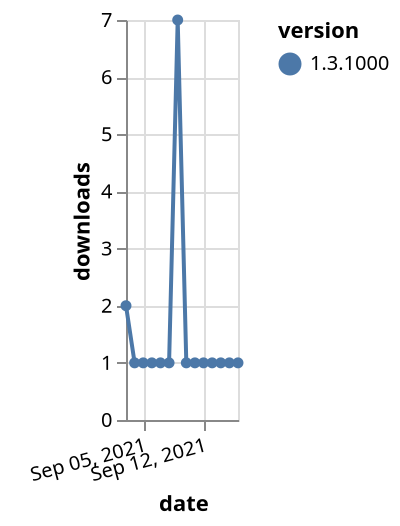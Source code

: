 {"$schema": "https://vega.github.io/schema/vega-lite/v5.json", "description": "A simple bar chart with embedded data.", "data": {"values": [{"date": "2021-09-03", "total": 548, "delta": 2, "version": "1.3.1000"}, {"date": "2021-09-04", "total": 549, "delta": 1, "version": "1.3.1000"}, {"date": "2021-09-05", "total": 550, "delta": 1, "version": "1.3.1000"}, {"date": "2021-09-06", "total": 551, "delta": 1, "version": "1.3.1000"}, {"date": "2021-09-07", "total": 552, "delta": 1, "version": "1.3.1000"}, {"date": "2021-09-08", "total": 553, "delta": 1, "version": "1.3.1000"}, {"date": "2021-09-09", "total": 560, "delta": 7, "version": "1.3.1000"}, {"date": "2021-09-10", "total": 561, "delta": 1, "version": "1.3.1000"}, {"date": "2021-09-11", "total": 562, "delta": 1, "version": "1.3.1000"}, {"date": "2021-09-12", "total": 563, "delta": 1, "version": "1.3.1000"}, {"date": "2021-09-13", "total": 564, "delta": 1, "version": "1.3.1000"}, {"date": "2021-09-14", "total": 565, "delta": 1, "version": "1.3.1000"}, {"date": "2021-09-15", "total": 566, "delta": 1, "version": "1.3.1000"}, {"date": "2021-09-16", "total": 567, "delta": 1, "version": "1.3.1000"}]}, "width": "container", "mark": {"type": "line", "point": {"filled": true}}, "encoding": {"x": {"field": "date", "type": "temporal", "timeUnit": "yearmonthdate", "title": "date", "axis": {"labelAngle": -15}}, "y": {"field": "delta", "type": "quantitative", "title": "downloads"}, "color": {"field": "version", "type": "nominal"}, "tooltip": {"field": "delta"}}}